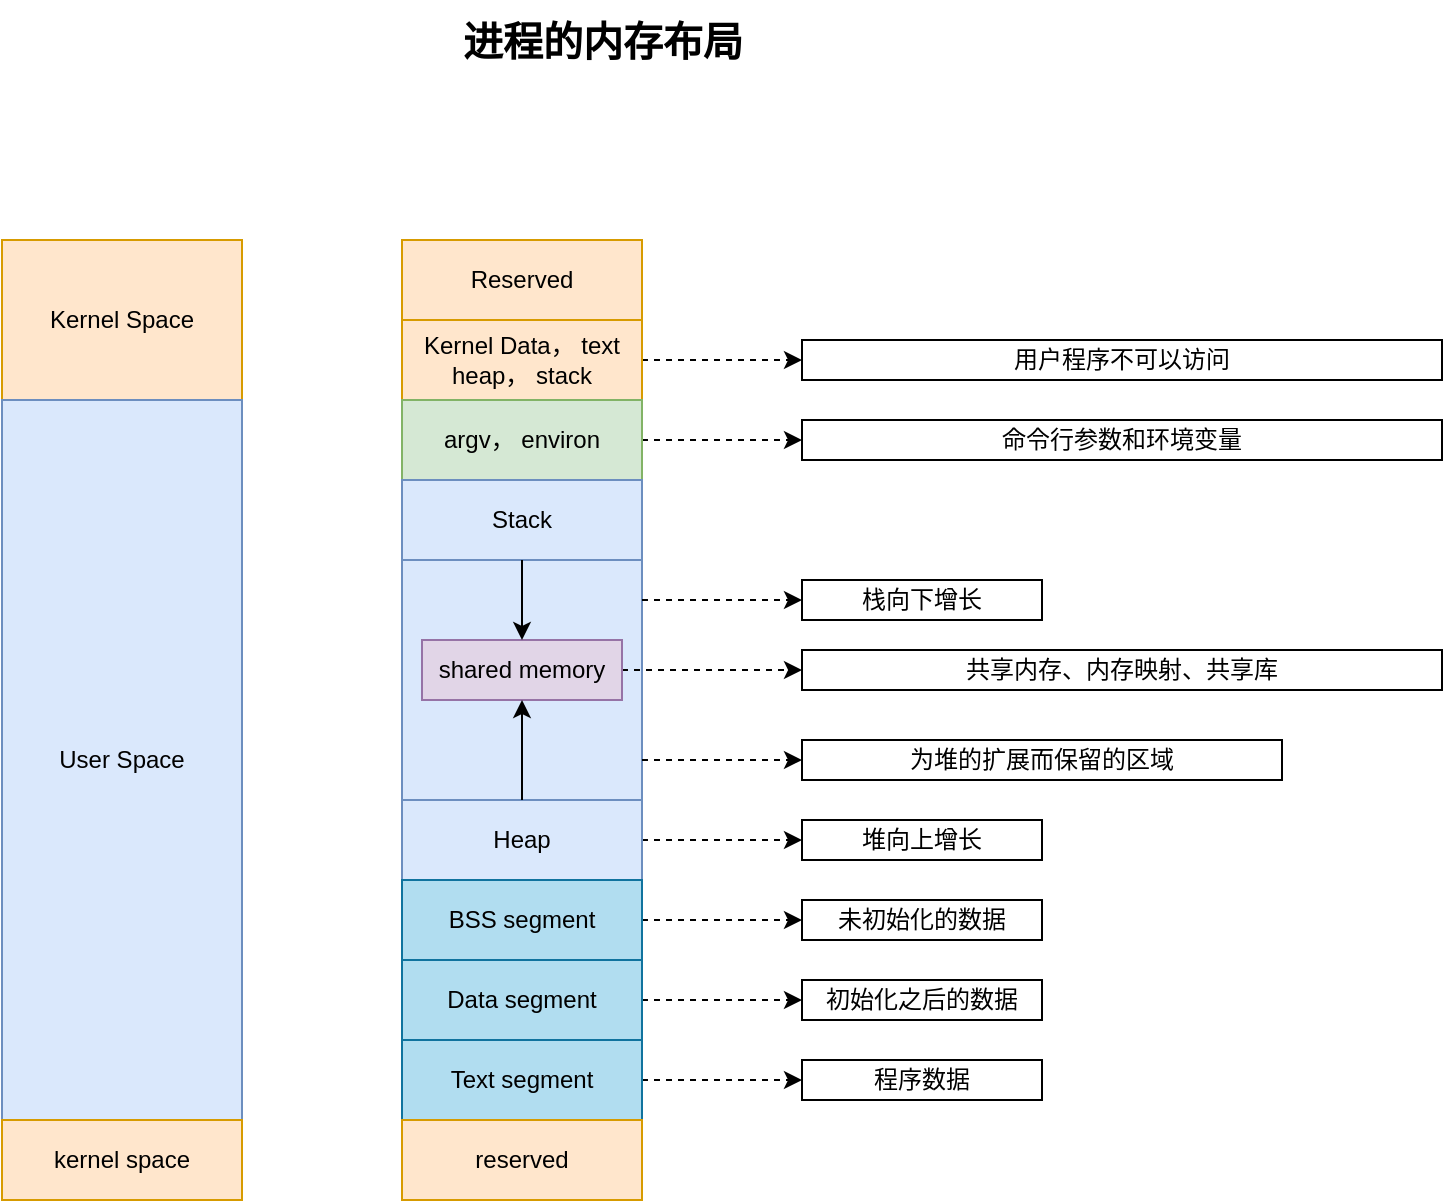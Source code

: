 <mxfile version="21.2.9" type="github">
  <diagram name="第 1 页" id="d101oYT1afsGbO-OlnIw">
    <mxGraphModel dx="794" dy="1677" grid="1" gridSize="10" guides="1" tooltips="1" connect="1" arrows="1" fold="1" page="1" pageScale="1" pageWidth="827" pageHeight="1169" math="0" shadow="0">
      <root>
        <mxCell id="0" />
        <mxCell id="1" parent="0" />
        <mxCell id="Z-oKdGoeWoCjFYYMnYH3-1" value="Kernel Space" style="rounded=0;whiteSpace=wrap;html=1;fillColor=#ffe6cc;strokeColor=#d79b00;" vertex="1" parent="1">
          <mxGeometry x="120" y="80" width="120" height="80" as="geometry" />
        </mxCell>
        <mxCell id="Z-oKdGoeWoCjFYYMnYH3-2" value="User Space" style="rounded=0;whiteSpace=wrap;html=1;fillColor=#dae8fc;strokeColor=#6c8ebf;" vertex="1" parent="1">
          <mxGeometry x="120" y="160" width="120" height="360" as="geometry" />
        </mxCell>
        <mxCell id="Z-oKdGoeWoCjFYYMnYH3-3" value="kernel space" style="rounded=0;whiteSpace=wrap;html=1;fillColor=#ffe6cc;strokeColor=#d79b00;" vertex="1" parent="1">
          <mxGeometry x="120" y="520" width="120" height="40" as="geometry" />
        </mxCell>
        <mxCell id="Z-oKdGoeWoCjFYYMnYH3-4" value="Reserved" style="rounded=0;whiteSpace=wrap;html=1;fillColor=#ffe6cc;strokeColor=#d79b00;" vertex="1" parent="1">
          <mxGeometry x="320" y="80" width="120" height="40" as="geometry" />
        </mxCell>
        <mxCell id="Z-oKdGoeWoCjFYYMnYH3-33" style="edgeStyle=orthogonalEdgeStyle;rounded=0;orthogonalLoop=1;jettySize=auto;html=1;exitX=1;exitY=0.5;exitDx=0;exitDy=0;entryX=0;entryY=0.5;entryDx=0;entryDy=0;dashed=1;" edge="1" parent="1" source="Z-oKdGoeWoCjFYYMnYH3-5" target="Z-oKdGoeWoCjFYYMnYH3-32">
          <mxGeometry relative="1" as="geometry" />
        </mxCell>
        <mxCell id="Z-oKdGoeWoCjFYYMnYH3-5" value="Kernel Data， text heap， stack" style="rounded=0;whiteSpace=wrap;html=1;fillColor=#ffe6cc;strokeColor=#d79b00;" vertex="1" parent="1">
          <mxGeometry x="320" y="120" width="120" height="40" as="geometry" />
        </mxCell>
        <mxCell id="Z-oKdGoeWoCjFYYMnYH3-35" style="edgeStyle=orthogonalEdgeStyle;rounded=0;orthogonalLoop=1;jettySize=auto;html=1;exitX=1;exitY=0.5;exitDx=0;exitDy=0;entryX=0;entryY=0.5;entryDx=0;entryDy=0;dashed=1;" edge="1" parent="1" source="Z-oKdGoeWoCjFYYMnYH3-6" target="Z-oKdGoeWoCjFYYMnYH3-34">
          <mxGeometry relative="1" as="geometry" />
        </mxCell>
        <mxCell id="Z-oKdGoeWoCjFYYMnYH3-6" value="argv， environ" style="rounded=0;whiteSpace=wrap;html=1;fillColor=#d5e8d4;strokeColor=#82b366;" vertex="1" parent="1">
          <mxGeometry x="320" y="160" width="120" height="40" as="geometry" />
        </mxCell>
        <mxCell id="Z-oKdGoeWoCjFYYMnYH3-7" value="Stack" style="rounded=0;whiteSpace=wrap;html=1;fillColor=#dae8fc;strokeColor=#6c8ebf;" vertex="1" parent="1">
          <mxGeometry x="320" y="200" width="120" height="40" as="geometry" />
        </mxCell>
        <mxCell id="Z-oKdGoeWoCjFYYMnYH3-8" value="" style="rounded=0;whiteSpace=wrap;html=1;fillColor=#dae8fc;strokeColor=#6c8ebf;" vertex="1" parent="1">
          <mxGeometry x="320" y="240" width="120" height="120" as="geometry" />
        </mxCell>
        <mxCell id="Z-oKdGoeWoCjFYYMnYH3-31" style="edgeStyle=orthogonalEdgeStyle;rounded=0;orthogonalLoop=1;jettySize=auto;html=1;exitX=1;exitY=0.5;exitDx=0;exitDy=0;entryX=0;entryY=0.5;entryDx=0;entryDy=0;dashed=1;" edge="1" parent="1" source="Z-oKdGoeWoCjFYYMnYH3-9" target="Z-oKdGoeWoCjFYYMnYH3-30">
          <mxGeometry relative="1" as="geometry" />
        </mxCell>
        <mxCell id="Z-oKdGoeWoCjFYYMnYH3-9" value="shared memory" style="rounded=0;whiteSpace=wrap;html=1;fillColor=#e1d5e7;strokeColor=#9673a6;" vertex="1" parent="1">
          <mxGeometry x="330" y="280" width="100" height="30" as="geometry" />
        </mxCell>
        <mxCell id="Z-oKdGoeWoCjFYYMnYH3-26" style="edgeStyle=orthogonalEdgeStyle;rounded=0;orthogonalLoop=1;jettySize=auto;html=1;exitX=1;exitY=0.5;exitDx=0;exitDy=0;entryX=0;entryY=0.5;entryDx=0;entryDy=0;dashed=1;" edge="1" parent="1" source="Z-oKdGoeWoCjFYYMnYH3-10" target="Z-oKdGoeWoCjFYYMnYH3-24">
          <mxGeometry relative="1" as="geometry" />
        </mxCell>
        <mxCell id="Z-oKdGoeWoCjFYYMnYH3-10" value="Heap" style="rounded=0;whiteSpace=wrap;html=1;fillColor=#dae8fc;strokeColor=#6c8ebf;" vertex="1" parent="1">
          <mxGeometry x="320" y="360" width="120" height="40" as="geometry" />
        </mxCell>
        <mxCell id="Z-oKdGoeWoCjFYYMnYH3-25" style="edgeStyle=orthogonalEdgeStyle;rounded=0;orthogonalLoop=1;jettySize=auto;html=1;exitX=1;exitY=0.5;exitDx=0;exitDy=0;dashed=1;" edge="1" parent="1" source="Z-oKdGoeWoCjFYYMnYH3-11" target="Z-oKdGoeWoCjFYYMnYH3-22">
          <mxGeometry relative="1" as="geometry" />
        </mxCell>
        <mxCell id="Z-oKdGoeWoCjFYYMnYH3-11" value="BSS segment" style="rounded=0;whiteSpace=wrap;html=1;fillColor=#b1ddf0;strokeColor=#10739e;" vertex="1" parent="1">
          <mxGeometry x="320" y="400" width="120" height="40" as="geometry" />
        </mxCell>
        <mxCell id="Z-oKdGoeWoCjFYYMnYH3-21" style="edgeStyle=orthogonalEdgeStyle;rounded=0;orthogonalLoop=1;jettySize=auto;html=1;entryX=0;entryY=0.5;entryDx=0;entryDy=0;dashed=1;" edge="1" parent="1" source="Z-oKdGoeWoCjFYYMnYH3-12" target="Z-oKdGoeWoCjFYYMnYH3-20">
          <mxGeometry relative="1" as="geometry" />
        </mxCell>
        <mxCell id="Z-oKdGoeWoCjFYYMnYH3-12" value="Data segment" style="rounded=0;whiteSpace=wrap;html=1;fillColor=#b1ddf0;strokeColor=#10739e;" vertex="1" parent="1">
          <mxGeometry x="320" y="440" width="120" height="40" as="geometry" />
        </mxCell>
        <mxCell id="Z-oKdGoeWoCjFYYMnYH3-16" value="" style="edgeStyle=orthogonalEdgeStyle;rounded=0;orthogonalLoop=1;jettySize=auto;html=1;dashed=1;" edge="1" parent="1" source="Z-oKdGoeWoCjFYYMnYH3-13" target="Z-oKdGoeWoCjFYYMnYH3-15">
          <mxGeometry relative="1" as="geometry" />
        </mxCell>
        <mxCell id="Z-oKdGoeWoCjFYYMnYH3-13" value="Text segment" style="rounded=0;whiteSpace=wrap;html=1;fillColor=#b1ddf0;strokeColor=#10739e;" vertex="1" parent="1">
          <mxGeometry x="320" y="480" width="120" height="40" as="geometry" />
        </mxCell>
        <mxCell id="Z-oKdGoeWoCjFYYMnYH3-14" value="reserved" style="rounded=0;whiteSpace=wrap;html=1;fillColor=#ffe6cc;strokeColor=#d79b00;" vertex="1" parent="1">
          <mxGeometry x="320" y="520" width="120" height="40" as="geometry" />
        </mxCell>
        <mxCell id="Z-oKdGoeWoCjFYYMnYH3-15" value="程序数据" style="rounded=0;whiteSpace=wrap;html=1;" vertex="1" parent="1">
          <mxGeometry x="520" y="490" width="120" height="20" as="geometry" />
        </mxCell>
        <mxCell id="Z-oKdGoeWoCjFYYMnYH3-20" value="初始化之后的数据" style="rounded=0;whiteSpace=wrap;html=1;" vertex="1" parent="1">
          <mxGeometry x="520" y="450" width="120" height="20" as="geometry" />
        </mxCell>
        <mxCell id="Z-oKdGoeWoCjFYYMnYH3-22" value="未初始化的数据" style="rounded=0;whiteSpace=wrap;html=1;" vertex="1" parent="1">
          <mxGeometry x="520" y="410" width="120" height="20" as="geometry" />
        </mxCell>
        <mxCell id="Z-oKdGoeWoCjFYYMnYH3-24" value="堆向上增长" style="rounded=0;whiteSpace=wrap;html=1;" vertex="1" parent="1">
          <mxGeometry x="520" y="370" width="120" height="20" as="geometry" />
        </mxCell>
        <mxCell id="Z-oKdGoeWoCjFYYMnYH3-28" value="" style="endArrow=classic;html=1;rounded=0;exitX=0.5;exitY=0;exitDx=0;exitDy=0;" edge="1" parent="1" source="Z-oKdGoeWoCjFYYMnYH3-10" target="Z-oKdGoeWoCjFYYMnYH3-9">
          <mxGeometry width="50" height="50" relative="1" as="geometry">
            <mxPoint x="350" y="370" as="sourcePoint" />
            <mxPoint x="400" y="320" as="targetPoint" />
          </mxGeometry>
        </mxCell>
        <mxCell id="Z-oKdGoeWoCjFYYMnYH3-29" value="" style="endArrow=classic;html=1;rounded=0;entryX=0.5;entryY=0;entryDx=0;entryDy=0;" edge="1" parent="1" source="Z-oKdGoeWoCjFYYMnYH3-8" target="Z-oKdGoeWoCjFYYMnYH3-9">
          <mxGeometry width="50" height="50" relative="1" as="geometry">
            <mxPoint x="380" y="219.289" as="sourcePoint" />
            <mxPoint x="380" y="169.289" as="targetPoint" />
          </mxGeometry>
        </mxCell>
        <mxCell id="Z-oKdGoeWoCjFYYMnYH3-30" value="共享内存、内存映射、共享库" style="rounded=0;whiteSpace=wrap;html=1;" vertex="1" parent="1">
          <mxGeometry x="520" y="285" width="320" height="20" as="geometry" />
        </mxCell>
        <mxCell id="Z-oKdGoeWoCjFYYMnYH3-32" value="用户程序不可以访问" style="rounded=0;whiteSpace=wrap;html=1;" vertex="1" parent="1">
          <mxGeometry x="520" y="130" width="320" height="20" as="geometry" />
        </mxCell>
        <mxCell id="Z-oKdGoeWoCjFYYMnYH3-34" value="命令行参数和环境变量" style="rounded=0;whiteSpace=wrap;html=1;" vertex="1" parent="1">
          <mxGeometry x="520" y="170" width="320" height="20" as="geometry" />
        </mxCell>
        <mxCell id="Z-oKdGoeWoCjFYYMnYH3-38" value="栈向下增长" style="rounded=0;whiteSpace=wrap;html=1;" vertex="1" parent="1">
          <mxGeometry x="520" y="250" width="120" height="20" as="geometry" />
        </mxCell>
        <mxCell id="Z-oKdGoeWoCjFYYMnYH3-39" value="" style="endArrow=classic;html=1;rounded=0;entryX=0;entryY=0.5;entryDx=0;entryDy=0;dashed=1;" edge="1" parent="1" target="Z-oKdGoeWoCjFYYMnYH3-38">
          <mxGeometry width="50" height="50" relative="1" as="geometry">
            <mxPoint x="440" y="260" as="sourcePoint" />
            <mxPoint x="490" y="210" as="targetPoint" />
          </mxGeometry>
        </mxCell>
        <mxCell id="Z-oKdGoeWoCjFYYMnYH3-40" value="为堆的扩展而保留的区域" style="rounded=0;whiteSpace=wrap;html=1;" vertex="1" parent="1">
          <mxGeometry x="520" y="330" width="240" height="20" as="geometry" />
        </mxCell>
        <mxCell id="Z-oKdGoeWoCjFYYMnYH3-41" value="" style="endArrow=classic;html=1;rounded=0;entryX=0;entryY=0.5;entryDx=0;entryDy=0;dashed=1;" edge="1" parent="1" target="Z-oKdGoeWoCjFYYMnYH3-40">
          <mxGeometry width="50" height="50" relative="1" as="geometry">
            <mxPoint x="440" y="340" as="sourcePoint" />
            <mxPoint x="490" y="290" as="targetPoint" />
          </mxGeometry>
        </mxCell>
        <mxCell id="Z-oKdGoeWoCjFYYMnYH3-42" value="进程的内存布局" style="text;html=1;align=center;verticalAlign=middle;resizable=0;points=[];autosize=1;strokeColor=none;fillColor=none;fontSize=20;fontStyle=1" vertex="1" parent="1">
          <mxGeometry x="340" y="-40" width="160" height="40" as="geometry" />
        </mxCell>
      </root>
    </mxGraphModel>
  </diagram>
</mxfile>
